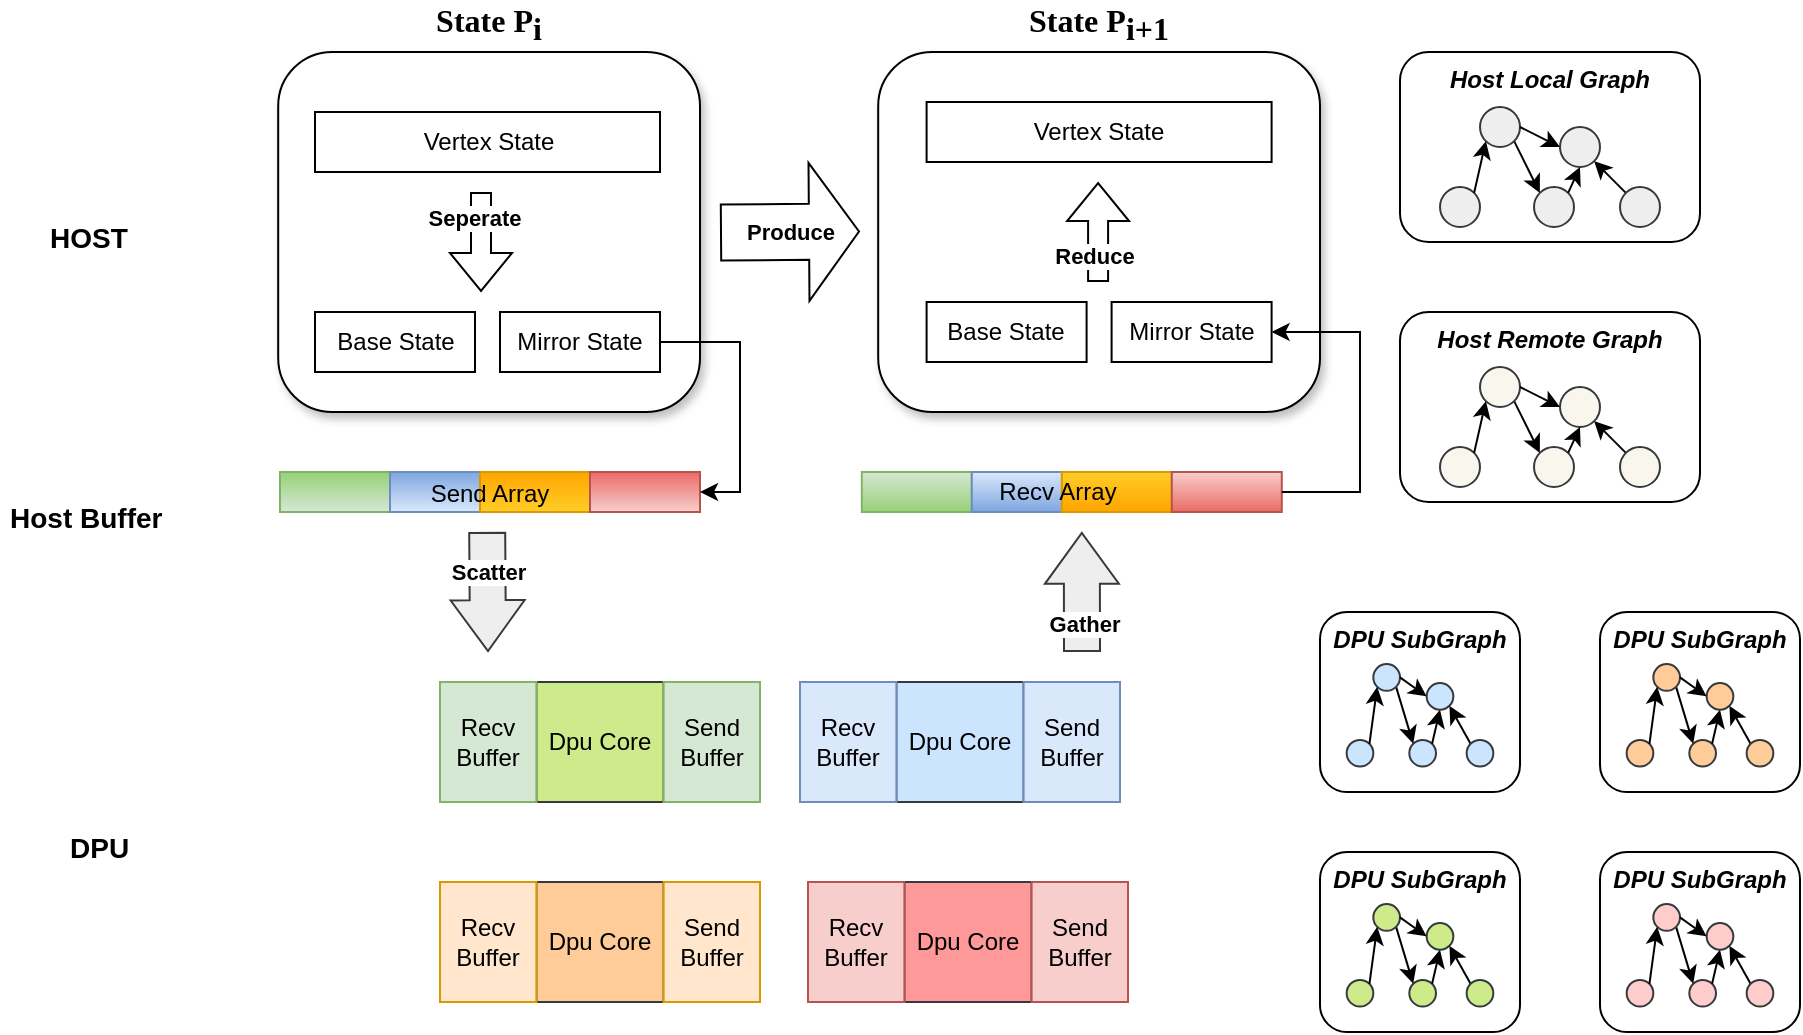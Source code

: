 <mxfile version="21.4.0" type="github">
  <diagram name="第 1 页" id="WnKNG6_DYxE4EP30FGyO">
    <mxGraphModel dx="1207" dy="609" grid="1" gridSize="10" guides="1" tooltips="1" connect="1" arrows="1" fold="1" page="1" pageScale="1" pageWidth="827" pageHeight="1169" math="0" shadow="0">
      <root>
        <mxCell id="0" />
        <mxCell id="1" parent="0" />
        <mxCell id="tbXObs1JxIp5LCsgutEW-89" value="" style="rounded=0;whiteSpace=wrap;html=1;fillColor=#d5e8d4;strokeColor=#82b366;fillStyle=auto;gradientColor=#97d077;gradientDirection=north;movable=1;resizable=1;rotatable=1;deletable=1;editable=1;locked=0;connectable=1;container=0;direction=east;" parent="1" vertex="1">
          <mxGeometry x="180" y="320" width="55" height="20" as="geometry" />
        </mxCell>
        <mxCell id="tbXObs1JxIp5LCsgutEW-122" value="" style="rounded=0;whiteSpace=wrap;html=1;fillColor=#dae8fc;strokeColor=#6c8ebf;fillStyle=auto;gradientColor=#7ea6e0;gradientDirection=north;movable=1;resizable=1;rotatable=1;deletable=1;editable=1;locked=0;connectable=1;container=0;direction=east;" parent="1" vertex="1">
          <mxGeometry x="235" y="320" width="55" height="20" as="geometry" />
        </mxCell>
        <mxCell id="tbXObs1JxIp5LCsgutEW-124" value="" style="rounded=0;whiteSpace=wrap;html=1;fillColor=#ffcd28;strokeColor=#d79b00;fillStyle=auto;gradientColor=#ffa500;gradientDirection=north;movable=1;resizable=1;rotatable=1;deletable=1;editable=1;locked=0;connectable=1;container=0;direction=east;" parent="1" vertex="1">
          <mxGeometry x="280" y="320" width="55" height="20" as="geometry" />
        </mxCell>
        <mxCell id="tbXObs1JxIp5LCsgutEW-125" value="" style="rounded=0;whiteSpace=wrap;html=1;fillColor=#f8cecc;strokeColor=#b85450;fillStyle=auto;gradientColor=#ea6b66;gradientDirection=north;movable=1;resizable=1;rotatable=1;deletable=1;editable=1;locked=0;connectable=1;container=0;direction=east;" parent="1" vertex="1">
          <mxGeometry x="335" y="320" width="55" height="20" as="geometry" />
        </mxCell>
        <mxCell id="tbXObs1JxIp5LCsgutEW-105" value="Dpu Core" style="rounded=0;whiteSpace=wrap;html=1;fillColor=#cce5ff;strokeColor=#36393d;" parent="1" vertex="1">
          <mxGeometry x="488.193" y="425" width="63.614" height="60" as="geometry" />
        </mxCell>
        <mxCell id="tbXObs1JxIp5LCsgutEW-106" value="Send&lt;br&gt;Buffer" style="rounded=0;whiteSpace=wrap;html=1;fillColor=#dae8fc;strokeColor=#6c8ebf;" parent="1" vertex="1">
          <mxGeometry x="551.807" y="425" width="48.193" height="60" as="geometry" />
        </mxCell>
        <mxCell id="tbXObs1JxIp5LCsgutEW-107" value="Recv&lt;br&gt;Buffer" style="rounded=0;whiteSpace=wrap;html=1;fillColor=#dae8fc;strokeColor=#6c8ebf;" parent="1" vertex="1">
          <mxGeometry x="440" y="425" width="48.193" height="60" as="geometry" />
        </mxCell>
        <mxCell id="tbXObs1JxIp5LCsgutEW-116" value="Dpu Core" style="rounded=0;whiteSpace=wrap;html=1;fillColor=#FF9999;strokeColor=#36393d;" parent="1" vertex="1">
          <mxGeometry x="492.193" y="525" width="63.614" height="60" as="geometry" />
        </mxCell>
        <mxCell id="tbXObs1JxIp5LCsgutEW-117" value="Send&lt;br&gt;Buffer" style="rounded=0;whiteSpace=wrap;html=1;fillColor=#f8cecc;strokeColor=#b85450;" parent="1" vertex="1">
          <mxGeometry x="555.807" y="525" width="48.193" height="60" as="geometry" />
        </mxCell>
        <mxCell id="tbXObs1JxIp5LCsgutEW-118" value="Recv&lt;br&gt;Buffer" style="rounded=0;whiteSpace=wrap;html=1;fillColor=#f8cecc;strokeColor=#b85450;" parent="1" vertex="1">
          <mxGeometry x="444" y="525" width="48.193" height="60" as="geometry" />
        </mxCell>
        <mxCell id="tbXObs1JxIp5LCsgutEW-100" value="Dpu Core" style="rounded=0;whiteSpace=wrap;html=1;fillColor=#cdeb8b;strokeColor=#36393d;" parent="1" vertex="1">
          <mxGeometry x="308.193" y="425" width="63.614" height="60" as="geometry" />
        </mxCell>
        <mxCell id="tbXObs1JxIp5LCsgutEW-101" value="Send&lt;br&gt;Buffer" style="rounded=0;whiteSpace=wrap;html=1;fillColor=#d5e8d4;strokeColor=#82b366;" parent="1" vertex="1">
          <mxGeometry x="371.807" y="425" width="48.193" height="60" as="geometry" />
        </mxCell>
        <mxCell id="tbXObs1JxIp5LCsgutEW-102" value="Recv&lt;br&gt;Buffer" style="rounded=0;whiteSpace=wrap;html=1;fillColor=#d5e8d4;strokeColor=#82b366;" parent="1" vertex="1">
          <mxGeometry x="260" y="425" width="48.193" height="60" as="geometry" />
        </mxCell>
        <mxCell id="tbXObs1JxIp5LCsgutEW-111" value="Dpu Core" style="rounded=0;whiteSpace=wrap;html=1;fillColor=#ffcc99;strokeColor=#36393d;" parent="1" vertex="1">
          <mxGeometry x="308.193" y="525" width="63.614" height="60" as="geometry" />
        </mxCell>
        <mxCell id="tbXObs1JxIp5LCsgutEW-112" value="Send&lt;br&gt;Buffer" style="rounded=0;whiteSpace=wrap;html=1;fillColor=#ffe6cc;strokeColor=#d79b00;" parent="1" vertex="1">
          <mxGeometry x="371.807" y="525" width="48.193" height="60" as="geometry" />
        </mxCell>
        <mxCell id="tbXObs1JxIp5LCsgutEW-113" value="Recv&lt;br&gt;Buffer" style="rounded=0;whiteSpace=wrap;html=1;fillColor=#ffe6cc;strokeColor=#d79b00;" parent="1" vertex="1">
          <mxGeometry x="260" y="525" width="48.193" height="60" as="geometry" />
        </mxCell>
        <mxCell id="tbXObs1JxIp5LCsgutEW-138" value="" style="shape=flexArrow;endArrow=classic;html=1;rounded=0;endWidth=18;endSize=8.13;width=18;fillColor=#eeeeee;strokeColor=#36393d;" parent="1" edge="1">
          <mxGeometry width="50" height="50" relative="1" as="geometry">
            <mxPoint x="283.6" y="350" as="sourcePoint" />
            <mxPoint x="284" y="410" as="targetPoint" />
          </mxGeometry>
        </mxCell>
        <mxCell id="tbXObs1JxIp5LCsgutEW-139" value="&lt;b&gt;Scatter&lt;/b&gt;" style="edgeLabel;html=1;align=center;verticalAlign=middle;resizable=0;points=[];" parent="tbXObs1JxIp5LCsgutEW-138" vertex="1" connectable="0">
          <mxGeometry x="-0.049" y="3" relative="1" as="geometry">
            <mxPoint x="-3" y="-9" as="offset" />
          </mxGeometry>
        </mxCell>
        <mxCell id="tbXObs1JxIp5LCsgutEW-140" value="" style="shape=flexArrow;endArrow=classic;html=1;rounded=0;endWidth=18;endSize=8.13;width=18;fillColor=#eeeeee;strokeColor=#36393d;" parent="1" edge="1">
          <mxGeometry width="50" height="50" relative="1" as="geometry">
            <mxPoint x="581" y="410" as="sourcePoint" />
            <mxPoint x="580.9" y="350" as="targetPoint" />
          </mxGeometry>
        </mxCell>
        <mxCell id="tbXObs1JxIp5LCsgutEW-141" value="&lt;b&gt;Gather&lt;/b&gt;" style="edgeLabel;html=1;align=center;verticalAlign=middle;resizable=0;points=[];" parent="tbXObs1JxIp5LCsgutEW-140" vertex="1" connectable="0">
          <mxGeometry x="-0.049" y="3" relative="1" as="geometry">
            <mxPoint x="4" y="14" as="offset" />
          </mxGeometry>
        </mxCell>
        <mxCell id="tbXObs1JxIp5LCsgutEW-142" value="State P&lt;sub style=&quot;font-size: 16px;&quot;&gt;i&lt;/sub&gt;" style="rounded=1;whiteSpace=wrap;html=1;labelPosition=center;verticalLabelPosition=top;align=center;verticalAlign=bottom;fontFamily=Comic Sans MS;fontStyle=1;fontSize=16;glass=0;shadow=1;" parent="1" vertex="1">
          <mxGeometry x="179.1" y="110" width="210.9" height="180" as="geometry" />
        </mxCell>
        <mxCell id="tbXObs1JxIp5LCsgutEW-143" value="&lt;div style=&quot;text-align: left; font-size: 16px;&quot;&gt;&lt;span style=&quot;background-color: initial; font-size: 16px;&quot;&gt;State P&lt;/span&gt;&lt;sub style=&quot;background-color: initial; font-size: 16px;&quot;&gt;i+1&lt;/sub&gt;&lt;/div&gt;" style="rounded=1;whiteSpace=wrap;html=1;labelPosition=center;verticalLabelPosition=top;align=center;verticalAlign=bottom;fontFamily=Comic Sans MS;fontSize=16;fontStyle=1;shadow=1;" parent="1" vertex="1">
          <mxGeometry x="479.1" y="110" width="220.9" height="180" as="geometry" />
        </mxCell>
        <mxCell id="tbXObs1JxIp5LCsgutEW-145" value="Vertex State" style="rounded=0;whiteSpace=wrap;html=1;" parent="1" vertex="1">
          <mxGeometry x="197.5" y="140" width="172.5" height="30" as="geometry" />
        </mxCell>
        <mxCell id="tbXObs1JxIp5LCsgutEW-146" value="Base State" style="rounded=0;whiteSpace=wrap;html=1;" parent="1" vertex="1">
          <mxGeometry x="197.5" y="240" width="80" height="30" as="geometry" />
        </mxCell>
        <mxCell id="tbXObs1JxIp5LCsgutEW-164" style="edgeStyle=orthogonalEdgeStyle;rounded=0;orthogonalLoop=1;jettySize=auto;html=1;exitX=1;exitY=0.5;exitDx=0;exitDy=0;entryX=1;entryY=0.5;entryDx=0;entryDy=0;" parent="1" source="tbXObs1JxIp5LCsgutEW-147" target="tbXObs1JxIp5LCsgutEW-125" edge="1">
          <mxGeometry relative="1" as="geometry" />
        </mxCell>
        <mxCell id="tbXObs1JxIp5LCsgutEW-147" value="Mirror State" style="rounded=0;whiteSpace=wrap;html=1;" parent="1" vertex="1">
          <mxGeometry x="290" y="240" width="80" height="30" as="geometry" />
        </mxCell>
        <mxCell id="tbXObs1JxIp5LCsgutEW-148" value="&lt;h1&gt;&lt;font style=&quot;font-size: 14px;&quot;&gt;Host Buffer&lt;/font&gt;&lt;/h1&gt;" style="text;html=1;strokeColor=none;fillColor=none;spacing=5;spacingTop=-20;whiteSpace=wrap;overflow=hidden;rounded=0;" parent="1" vertex="1">
          <mxGeometry x="40" y="320" width="110" height="40" as="geometry" />
        </mxCell>
        <mxCell id="tbXObs1JxIp5LCsgutEW-149" value="Send Array" style="text;html=1;strokeColor=none;fillColor=none;align=center;verticalAlign=middle;whiteSpace=wrap;rounded=0;" parent="1" vertex="1">
          <mxGeometry x="250" y="312.5" width="70" height="37.5" as="geometry" />
        </mxCell>
        <mxCell id="tbXObs1JxIp5LCsgutEW-151" value="&lt;h1&gt;&lt;font style=&quot;font-size: 14px;&quot;&gt;DPU&lt;/font&gt;&lt;/h1&gt;" style="text;html=1;strokeColor=none;fillColor=none;spacing=5;spacingTop=-20;whiteSpace=wrap;overflow=hidden;rounded=0;" parent="1" vertex="1">
          <mxGeometry x="70" y="485" width="40" height="45" as="geometry" />
        </mxCell>
        <mxCell id="tbXObs1JxIp5LCsgutEW-152" value="&lt;h1&gt;&lt;font style=&quot;font-size: 14px;&quot;&gt;HOST&lt;/font&gt;&lt;/h1&gt;" style="text;html=1;strokeColor=none;fillColor=none;spacing=5;spacingTop=-20;whiteSpace=wrap;overflow=hidden;rounded=0;" parent="1" vertex="1">
          <mxGeometry x="60" y="180" width="50" height="50" as="geometry" />
        </mxCell>
        <mxCell id="tbXObs1JxIp5LCsgutEW-154" value="" style="shape=flexArrow;endArrow=classic;html=1;rounded=0;" parent="1" edge="1">
          <mxGeometry width="50" height="50" relative="1" as="geometry">
            <mxPoint x="280.5" y="180" as="sourcePoint" />
            <mxPoint x="280.5" y="230" as="targetPoint" />
          </mxGeometry>
        </mxCell>
        <mxCell id="tbXObs1JxIp5LCsgutEW-155" value="&lt;b&gt;Seperate&lt;/b&gt;" style="edgeLabel;html=1;align=center;verticalAlign=middle;resizable=0;points=[];" parent="tbXObs1JxIp5LCsgutEW-154" vertex="1" connectable="0">
          <mxGeometry x="-0.48" y="-4" relative="1" as="geometry">
            <mxPoint as="offset" />
          </mxGeometry>
        </mxCell>
        <mxCell id="tbXObs1JxIp5LCsgutEW-158" value="Vertex State" style="rounded=0;whiteSpace=wrap;html=1;" parent="1" vertex="1">
          <mxGeometry x="503.3" y="135" width="172.5" height="30" as="geometry" />
        </mxCell>
        <mxCell id="tbXObs1JxIp5LCsgutEW-161" value="Base&amp;nbsp;State" style="rounded=0;whiteSpace=wrap;html=1;" parent="1" vertex="1">
          <mxGeometry x="503.3" y="235" width="80" height="30" as="geometry" />
        </mxCell>
        <mxCell id="tbXObs1JxIp5LCsgutEW-162" value="Mirror State" style="rounded=0;whiteSpace=wrap;html=1;" parent="1" vertex="1">
          <mxGeometry x="595.8" y="235" width="80" height="30" as="geometry" />
        </mxCell>
        <mxCell id="tbXObs1JxIp5LCsgutEW-165" value="" style="group" parent="1" vertex="1" connectable="0">
          <mxGeometry x="470.9" y="312.5" width="210" height="35" as="geometry" />
        </mxCell>
        <mxCell id="tbXObs1JxIp5LCsgutEW-134" value="" style="rounded=0;whiteSpace=wrap;html=1;fillColor=#d5e8d4;strokeColor=#82b366;fillStyle=auto;gradientColor=#97d077;gradientDirection=south;movable=1;resizable=1;rotatable=1;deletable=1;editable=1;locked=0;connectable=1;container=0;direction=east;" parent="tbXObs1JxIp5LCsgutEW-165" vertex="1">
          <mxGeometry y="7.5" width="55" height="20" as="geometry" />
        </mxCell>
        <mxCell id="tbXObs1JxIp5LCsgutEW-135" value="" style="rounded=0;whiteSpace=wrap;html=1;fillColor=#dae8fc;strokeColor=#6c8ebf;fillStyle=auto;gradientColor=#7ea6e0;gradientDirection=south;movable=1;resizable=1;rotatable=1;deletable=1;editable=1;locked=0;connectable=1;container=0;direction=east;" parent="tbXObs1JxIp5LCsgutEW-165" vertex="1">
          <mxGeometry x="55" y="7.5" width="55" height="20" as="geometry" />
        </mxCell>
        <mxCell id="tbXObs1JxIp5LCsgutEW-136" value="" style="rounded=0;whiteSpace=wrap;html=1;fillColor=#ffcd28;strokeColor=#d79b00;fillStyle=auto;gradientColor=#ffa500;gradientDirection=south;movable=1;resizable=1;rotatable=1;deletable=1;editable=1;locked=0;connectable=1;container=0;direction=east;" parent="tbXObs1JxIp5LCsgutEW-165" vertex="1">
          <mxGeometry x="100" y="7.5" width="55" height="20" as="geometry" />
        </mxCell>
        <mxCell id="tbXObs1JxIp5LCsgutEW-137" value="" style="rounded=0;whiteSpace=wrap;html=1;fillColor=#f8cecc;strokeColor=#b85450;fillStyle=auto;gradientColor=#ea6b66;gradientDirection=south;movable=1;resizable=1;rotatable=1;deletable=1;editable=1;locked=0;connectable=1;container=0;direction=east;" parent="tbXObs1JxIp5LCsgutEW-165" vertex="1">
          <mxGeometry x="155" y="7.5" width="55" height="20" as="geometry" />
        </mxCell>
        <mxCell id="tbXObs1JxIp5LCsgutEW-150" value="Recv Array" style="text;html=1;strokeColor=none;fillColor=none;align=center;verticalAlign=middle;whiteSpace=wrap;rounded=0;" parent="tbXObs1JxIp5LCsgutEW-165" vertex="1">
          <mxGeometry x="63.1" width="70" height="35" as="geometry" />
        </mxCell>
        <mxCell id="tbXObs1JxIp5LCsgutEW-166" style="edgeStyle=orthogonalEdgeStyle;rounded=0;orthogonalLoop=1;jettySize=auto;html=1;exitX=1;exitY=0.5;exitDx=0;exitDy=0;entryX=1;entryY=0.5;entryDx=0;entryDy=0;" parent="1" source="tbXObs1JxIp5LCsgutEW-137" target="tbXObs1JxIp5LCsgutEW-162" edge="1">
          <mxGeometry relative="1" as="geometry">
            <Array as="points">
              <mxPoint x="720" y="330" />
              <mxPoint x="720" y="250" />
            </Array>
          </mxGeometry>
        </mxCell>
        <mxCell id="tbXObs1JxIp5LCsgutEW-167" value="" style="shape=flexArrow;endArrow=classic;html=1;rounded=0;" parent="1" edge="1">
          <mxGeometry width="50" height="50" relative="1" as="geometry">
            <mxPoint x="589.05" y="225" as="sourcePoint" />
            <mxPoint x="589.05" y="175" as="targetPoint" />
          </mxGeometry>
        </mxCell>
        <mxCell id="tbXObs1JxIp5LCsgutEW-168" value="Reduce" style="edgeLabel;html=1;align=center;verticalAlign=middle;resizable=0;points=[];fontStyle=1" parent="tbXObs1JxIp5LCsgutEW-167" vertex="1" connectable="0">
          <mxGeometry x="-0.48" y="2" relative="1" as="geometry">
            <mxPoint as="offset" />
          </mxGeometry>
        </mxCell>
        <mxCell id="tbXObs1JxIp5LCsgutEW-216" value="" style="group" parent="1" vertex="1" connectable="0">
          <mxGeometry x="700" y="390" width="100" height="90" as="geometry" />
        </mxCell>
        <mxCell id="tbXObs1JxIp5LCsgutEW-217" value="&lt;b&gt;&lt;i&gt;DPU SubGraph&lt;/i&gt;&lt;/b&gt;" style="rounded=1;whiteSpace=wrap;html=1;labelPosition=center;verticalLabelPosition=middle;align=center;verticalAlign=top;" parent="tbXObs1JxIp5LCsgutEW-216" vertex="1">
          <mxGeometry width="100" height="90" as="geometry" />
        </mxCell>
        <mxCell id="tbXObs1JxIp5LCsgutEW-218" value="" style="group;movable=1;resizable=1;rotatable=1;deletable=1;editable=1;locked=0;connectable=1;shadow=0;" parent="tbXObs1JxIp5LCsgutEW-216" vertex="1" connectable="0">
          <mxGeometry x="13.333" y="26.053" width="73.333" height="56.842" as="geometry" />
        </mxCell>
        <mxCell id="tbXObs1JxIp5LCsgutEW-219" value="" style="ellipse;whiteSpace=wrap;html=1;aspect=fixed;fillColor=#cce5ff;strokeColor=#36393d;shadow=0;" parent="tbXObs1JxIp5LCsgutEW-218" vertex="1">
          <mxGeometry y="37.895" width="13.333" height="13.333" as="geometry" />
        </mxCell>
        <mxCell id="tbXObs1JxIp5LCsgutEW-220" value="" style="ellipse;whiteSpace=wrap;html=1;aspect=fixed;fillColor=#cce5ff;strokeColor=#36393d;shadow=0;" parent="tbXObs1JxIp5LCsgutEW-218" vertex="1">
          <mxGeometry x="31.333" y="37.895" width="13.333" height="13.333" as="geometry" />
        </mxCell>
        <mxCell id="tbXObs1JxIp5LCsgutEW-221" style="rounded=0;orthogonalLoop=1;jettySize=auto;html=1;exitX=1;exitY=1;exitDx=0;exitDy=0;entryX=0;entryY=0;entryDx=0;entryDy=0;shadow=0;" parent="tbXObs1JxIp5LCsgutEW-218" source="tbXObs1JxIp5LCsgutEW-222" target="tbXObs1JxIp5LCsgutEW-220" edge="1">
          <mxGeometry relative="1" as="geometry" />
        </mxCell>
        <mxCell id="tbXObs1JxIp5LCsgutEW-222" value="" style="ellipse;whiteSpace=wrap;html=1;aspect=fixed;fillColor=#cce5ff;strokeColor=#36393d;shadow=0;" parent="tbXObs1JxIp5LCsgutEW-218" vertex="1">
          <mxGeometry x="13.333" width="13.333" height="13.333" as="geometry" />
        </mxCell>
        <mxCell id="tbXObs1JxIp5LCsgutEW-223" style="rounded=0;orthogonalLoop=1;jettySize=auto;html=1;exitX=1;exitY=0;exitDx=0;exitDy=0;entryX=0;entryY=1;entryDx=0;entryDy=0;shadow=0;" parent="tbXObs1JxIp5LCsgutEW-218" source="tbXObs1JxIp5LCsgutEW-219" target="tbXObs1JxIp5LCsgutEW-222" edge="1">
          <mxGeometry relative="1" as="geometry" />
        </mxCell>
        <mxCell id="tbXObs1JxIp5LCsgutEW-224" value="" style="ellipse;whiteSpace=wrap;html=1;aspect=fixed;fillColor=#cce5ff;strokeColor=#36393d;shadow=0;" parent="tbXObs1JxIp5LCsgutEW-218" vertex="1">
          <mxGeometry x="40.0" y="9.474" width="13.333" height="13.333" as="geometry" />
        </mxCell>
        <mxCell id="tbXObs1JxIp5LCsgutEW-225" style="rounded=0;orthogonalLoop=1;jettySize=auto;html=1;exitX=1;exitY=0;exitDx=0;exitDy=0;entryX=0.5;entryY=1;entryDx=0;entryDy=0;shadow=0;" parent="tbXObs1JxIp5LCsgutEW-218" source="tbXObs1JxIp5LCsgutEW-220" target="tbXObs1JxIp5LCsgutEW-224" edge="1">
          <mxGeometry relative="1" as="geometry" />
        </mxCell>
        <mxCell id="tbXObs1JxIp5LCsgutEW-226" style="rounded=0;orthogonalLoop=1;jettySize=auto;html=1;exitX=1;exitY=0.5;exitDx=0;exitDy=0;entryX=0;entryY=0.5;entryDx=0;entryDy=0;shadow=0;" parent="tbXObs1JxIp5LCsgutEW-218" source="tbXObs1JxIp5LCsgutEW-222" target="tbXObs1JxIp5LCsgutEW-224" edge="1">
          <mxGeometry relative="1" as="geometry" />
        </mxCell>
        <mxCell id="tbXObs1JxIp5LCsgutEW-227" style="rounded=0;orthogonalLoop=1;jettySize=auto;html=1;exitX=0;exitY=0;exitDx=0;exitDy=0;entryX=1;entryY=1;entryDx=0;entryDy=0;shadow=0;" parent="tbXObs1JxIp5LCsgutEW-218" source="tbXObs1JxIp5LCsgutEW-228" target="tbXObs1JxIp5LCsgutEW-224" edge="1">
          <mxGeometry relative="1" as="geometry" />
        </mxCell>
        <mxCell id="tbXObs1JxIp5LCsgutEW-228" value="" style="ellipse;whiteSpace=wrap;html=1;aspect=fixed;fillColor=#cce5ff;strokeColor=#36393d;shadow=0;" parent="tbXObs1JxIp5LCsgutEW-218" vertex="1">
          <mxGeometry x="60.0" y="37.895" width="13.333" height="13.333" as="geometry" />
        </mxCell>
        <mxCell id="tbXObs1JxIp5LCsgutEW-200" value="&lt;b&gt;&lt;i&gt;Host Local Graph&lt;/i&gt;&lt;/b&gt;" style="rounded=1;whiteSpace=wrap;html=1;labelPosition=center;verticalLabelPosition=middle;align=center;verticalAlign=top;" parent="1" vertex="1">
          <mxGeometry x="740" y="110" width="150" height="95" as="geometry" />
        </mxCell>
        <mxCell id="tbXObs1JxIp5LCsgutEW-177" value="" style="ellipse;whiteSpace=wrap;html=1;aspect=fixed;fillColor=#eeeeee;strokeColor=#36393d;shadow=0;" parent="1" vertex="1">
          <mxGeometry x="760" y="177.5" width="20" height="20" as="geometry" />
        </mxCell>
        <mxCell id="tbXObs1JxIp5LCsgutEW-178" value="" style="ellipse;whiteSpace=wrap;html=1;aspect=fixed;fillColor=#eeeeee;strokeColor=#36393d;shadow=0;" parent="1" vertex="1">
          <mxGeometry x="807" y="177.5" width="20" height="20" as="geometry" />
        </mxCell>
        <mxCell id="tbXObs1JxIp5LCsgutEW-182" style="rounded=0;orthogonalLoop=1;jettySize=auto;html=1;exitX=1;exitY=1;exitDx=0;exitDy=0;entryX=0;entryY=0;entryDx=0;entryDy=0;shadow=0;" parent="1" source="tbXObs1JxIp5LCsgutEW-179" target="tbXObs1JxIp5LCsgutEW-178" edge="1">
          <mxGeometry relative="1" as="geometry" />
        </mxCell>
        <mxCell id="tbXObs1JxIp5LCsgutEW-179" value="" style="ellipse;whiteSpace=wrap;html=1;aspect=fixed;fillColor=#eeeeee;strokeColor=#36393d;shadow=0;" parent="1" vertex="1">
          <mxGeometry x="780" y="137.5" width="20" height="20" as="geometry" />
        </mxCell>
        <mxCell id="tbXObs1JxIp5LCsgutEW-181" style="rounded=0;orthogonalLoop=1;jettySize=auto;html=1;exitX=1;exitY=0;exitDx=0;exitDy=0;entryX=0;entryY=1;entryDx=0;entryDy=0;shadow=0;" parent="1" source="tbXObs1JxIp5LCsgutEW-177" target="tbXObs1JxIp5LCsgutEW-179" edge="1">
          <mxGeometry relative="1" as="geometry" />
        </mxCell>
        <mxCell id="tbXObs1JxIp5LCsgutEW-180" value="" style="ellipse;whiteSpace=wrap;html=1;aspect=fixed;fillColor=#eeeeee;strokeColor=#36393d;shadow=0;" parent="1" vertex="1">
          <mxGeometry x="820" y="147.5" width="20" height="20" as="geometry" />
        </mxCell>
        <mxCell id="tbXObs1JxIp5LCsgutEW-183" style="rounded=0;orthogonalLoop=1;jettySize=auto;html=1;exitX=1;exitY=0;exitDx=0;exitDy=0;entryX=0.5;entryY=1;entryDx=0;entryDy=0;shadow=0;" parent="1" source="tbXObs1JxIp5LCsgutEW-178" target="tbXObs1JxIp5LCsgutEW-180" edge="1">
          <mxGeometry relative="1" as="geometry" />
        </mxCell>
        <mxCell id="tbXObs1JxIp5LCsgutEW-184" style="rounded=0;orthogonalLoop=1;jettySize=auto;html=1;exitX=1;exitY=0.5;exitDx=0;exitDy=0;entryX=0;entryY=0.5;entryDx=0;entryDy=0;shadow=0;" parent="1" source="tbXObs1JxIp5LCsgutEW-179" target="tbXObs1JxIp5LCsgutEW-180" edge="1">
          <mxGeometry relative="1" as="geometry" />
        </mxCell>
        <mxCell id="tbXObs1JxIp5LCsgutEW-186" style="rounded=0;orthogonalLoop=1;jettySize=auto;html=1;exitX=0;exitY=0;exitDx=0;exitDy=0;entryX=1;entryY=1;entryDx=0;entryDy=0;shadow=0;" parent="1" source="tbXObs1JxIp5LCsgutEW-185" target="tbXObs1JxIp5LCsgutEW-180" edge="1">
          <mxGeometry relative="1" as="geometry" />
        </mxCell>
        <mxCell id="tbXObs1JxIp5LCsgutEW-185" value="" style="ellipse;whiteSpace=wrap;html=1;aspect=fixed;fillColor=#eeeeee;strokeColor=#36393d;shadow=0;" parent="1" vertex="1">
          <mxGeometry x="850" y="177.5" width="20" height="20" as="geometry" />
        </mxCell>
        <mxCell id="tbXObs1JxIp5LCsgutEW-204" value="&lt;b&gt;&lt;i&gt;Host Remote Graph&lt;/i&gt;&lt;/b&gt;" style="rounded=1;whiteSpace=wrap;html=1;labelPosition=center;verticalLabelPosition=middle;align=center;verticalAlign=top;" parent="1" vertex="1">
          <mxGeometry x="740" y="240" width="150" height="95" as="geometry" />
        </mxCell>
        <mxCell id="tbXObs1JxIp5LCsgutEW-206" value="" style="ellipse;whiteSpace=wrap;html=1;aspect=fixed;fillColor=#f9f7ed;strokeColor=#36393d;shadow=0;" parent="1" vertex="1">
          <mxGeometry x="760" y="307.5" width="20" height="20" as="geometry" />
        </mxCell>
        <mxCell id="tbXObs1JxIp5LCsgutEW-207" value="" style="ellipse;whiteSpace=wrap;html=1;aspect=fixed;fillColor=#f9f7ed;strokeColor=#36393d;shadow=0;" parent="1" vertex="1">
          <mxGeometry x="807" y="307.5" width="20" height="20" as="geometry" />
        </mxCell>
        <mxCell id="tbXObs1JxIp5LCsgutEW-208" style="rounded=0;orthogonalLoop=1;jettySize=auto;html=1;exitX=1;exitY=1;exitDx=0;exitDy=0;entryX=0;entryY=0;entryDx=0;entryDy=0;shadow=0;" parent="1" source="tbXObs1JxIp5LCsgutEW-209" target="tbXObs1JxIp5LCsgutEW-207" edge="1">
          <mxGeometry relative="1" as="geometry" />
        </mxCell>
        <mxCell id="tbXObs1JxIp5LCsgutEW-209" value="" style="ellipse;whiteSpace=wrap;html=1;aspect=fixed;fillColor=#f9f7ed;strokeColor=#36393d;shadow=0;" parent="1" vertex="1">
          <mxGeometry x="780" y="267.5" width="20" height="20" as="geometry" />
        </mxCell>
        <mxCell id="tbXObs1JxIp5LCsgutEW-210" style="rounded=0;orthogonalLoop=1;jettySize=auto;html=1;exitX=1;exitY=0;exitDx=0;exitDy=0;entryX=0;entryY=1;entryDx=0;entryDy=0;shadow=0;" parent="1" source="tbXObs1JxIp5LCsgutEW-206" target="tbXObs1JxIp5LCsgutEW-209" edge="1">
          <mxGeometry relative="1" as="geometry" />
        </mxCell>
        <mxCell id="tbXObs1JxIp5LCsgutEW-211" value="" style="ellipse;whiteSpace=wrap;html=1;aspect=fixed;fillColor=#f9f7ed;strokeColor=#36393d;shadow=0;" parent="1" vertex="1">
          <mxGeometry x="820" y="277.5" width="20" height="20" as="geometry" />
        </mxCell>
        <mxCell id="tbXObs1JxIp5LCsgutEW-212" style="rounded=0;orthogonalLoop=1;jettySize=auto;html=1;exitX=1;exitY=0;exitDx=0;exitDy=0;entryX=0.5;entryY=1;entryDx=0;entryDy=0;shadow=0;" parent="1" source="tbXObs1JxIp5LCsgutEW-207" target="tbXObs1JxIp5LCsgutEW-211" edge="1">
          <mxGeometry relative="1" as="geometry" />
        </mxCell>
        <mxCell id="tbXObs1JxIp5LCsgutEW-213" style="rounded=0;orthogonalLoop=1;jettySize=auto;html=1;exitX=1;exitY=0.5;exitDx=0;exitDy=0;entryX=0;entryY=0.5;entryDx=0;entryDy=0;shadow=0;" parent="1" source="tbXObs1JxIp5LCsgutEW-209" target="tbXObs1JxIp5LCsgutEW-211" edge="1">
          <mxGeometry relative="1" as="geometry" />
        </mxCell>
        <mxCell id="tbXObs1JxIp5LCsgutEW-214" style="rounded=0;orthogonalLoop=1;jettySize=auto;html=1;exitX=0;exitY=0;exitDx=0;exitDy=0;entryX=1;entryY=1;entryDx=0;entryDy=0;shadow=0;" parent="1" source="tbXObs1JxIp5LCsgutEW-215" target="tbXObs1JxIp5LCsgutEW-211" edge="1">
          <mxGeometry relative="1" as="geometry" />
        </mxCell>
        <mxCell id="tbXObs1JxIp5LCsgutEW-215" value="" style="ellipse;whiteSpace=wrap;html=1;aspect=fixed;fillColor=#f9f7ed;strokeColor=#36393d;shadow=0;" parent="1" vertex="1">
          <mxGeometry x="850" y="307.5" width="20" height="20" as="geometry" />
        </mxCell>
        <mxCell id="tbXObs1JxIp5LCsgutEW-242" value="" style="group" parent="1" vertex="1" connectable="0">
          <mxGeometry x="840" y="390" width="100" height="90" as="geometry" />
        </mxCell>
        <mxCell id="tbXObs1JxIp5LCsgutEW-243" value="&lt;b&gt;&lt;i&gt;DPU SubGraph&lt;/i&gt;&lt;/b&gt;" style="rounded=1;whiteSpace=wrap;html=1;labelPosition=center;verticalLabelPosition=middle;align=center;verticalAlign=top;" parent="tbXObs1JxIp5LCsgutEW-242" vertex="1">
          <mxGeometry width="100" height="90" as="geometry" />
        </mxCell>
        <mxCell id="tbXObs1JxIp5LCsgutEW-244" value="" style="group;movable=1;resizable=1;rotatable=1;deletable=1;editable=1;locked=0;connectable=1;shadow=0;" parent="tbXObs1JxIp5LCsgutEW-242" vertex="1" connectable="0">
          <mxGeometry x="13.333" y="26.053" width="73.333" height="56.842" as="geometry" />
        </mxCell>
        <mxCell id="tbXObs1JxIp5LCsgutEW-245" value="" style="ellipse;whiteSpace=wrap;html=1;aspect=fixed;fillColor=#ffcc99;strokeColor=#36393d;shadow=0;" parent="tbXObs1JxIp5LCsgutEW-244" vertex="1">
          <mxGeometry y="37.895" width="13.333" height="13.333" as="geometry" />
        </mxCell>
        <mxCell id="tbXObs1JxIp5LCsgutEW-246" value="" style="ellipse;whiteSpace=wrap;html=1;aspect=fixed;fillColor=#ffcc99;strokeColor=#36393d;shadow=0;" parent="tbXObs1JxIp5LCsgutEW-244" vertex="1">
          <mxGeometry x="31.333" y="37.895" width="13.333" height="13.333" as="geometry" />
        </mxCell>
        <mxCell id="tbXObs1JxIp5LCsgutEW-247" style="rounded=0;orthogonalLoop=1;jettySize=auto;html=1;exitX=1;exitY=1;exitDx=0;exitDy=0;entryX=0;entryY=0;entryDx=0;entryDy=0;shadow=0;" parent="tbXObs1JxIp5LCsgutEW-244" source="tbXObs1JxIp5LCsgutEW-248" target="tbXObs1JxIp5LCsgutEW-246" edge="1">
          <mxGeometry relative="1" as="geometry" />
        </mxCell>
        <mxCell id="tbXObs1JxIp5LCsgutEW-248" value="" style="ellipse;whiteSpace=wrap;html=1;aspect=fixed;fillColor=#ffcc99;strokeColor=#36393d;shadow=0;" parent="tbXObs1JxIp5LCsgutEW-244" vertex="1">
          <mxGeometry x="13.333" width="13.333" height="13.333" as="geometry" />
        </mxCell>
        <mxCell id="tbXObs1JxIp5LCsgutEW-249" style="rounded=0;orthogonalLoop=1;jettySize=auto;html=1;exitX=1;exitY=0;exitDx=0;exitDy=0;entryX=0;entryY=1;entryDx=0;entryDy=0;shadow=0;" parent="tbXObs1JxIp5LCsgutEW-244" source="tbXObs1JxIp5LCsgutEW-245" target="tbXObs1JxIp5LCsgutEW-248" edge="1">
          <mxGeometry relative="1" as="geometry" />
        </mxCell>
        <mxCell id="tbXObs1JxIp5LCsgutEW-250" value="" style="ellipse;whiteSpace=wrap;html=1;aspect=fixed;fillColor=#ffcc99;strokeColor=#36393d;shadow=0;" parent="tbXObs1JxIp5LCsgutEW-244" vertex="1">
          <mxGeometry x="40.0" y="9.474" width="13.333" height="13.333" as="geometry" />
        </mxCell>
        <mxCell id="tbXObs1JxIp5LCsgutEW-251" style="rounded=0;orthogonalLoop=1;jettySize=auto;html=1;exitX=1;exitY=0;exitDx=0;exitDy=0;entryX=0.5;entryY=1;entryDx=0;entryDy=0;shadow=0;" parent="tbXObs1JxIp5LCsgutEW-244" source="tbXObs1JxIp5LCsgutEW-246" target="tbXObs1JxIp5LCsgutEW-250" edge="1">
          <mxGeometry relative="1" as="geometry" />
        </mxCell>
        <mxCell id="tbXObs1JxIp5LCsgutEW-252" style="rounded=0;orthogonalLoop=1;jettySize=auto;html=1;exitX=1;exitY=0.5;exitDx=0;exitDy=0;entryX=0;entryY=0.5;entryDx=0;entryDy=0;shadow=0;" parent="tbXObs1JxIp5LCsgutEW-244" source="tbXObs1JxIp5LCsgutEW-248" target="tbXObs1JxIp5LCsgutEW-250" edge="1">
          <mxGeometry relative="1" as="geometry" />
        </mxCell>
        <mxCell id="tbXObs1JxIp5LCsgutEW-253" style="rounded=0;orthogonalLoop=1;jettySize=auto;html=1;exitX=0;exitY=0;exitDx=0;exitDy=0;entryX=1;entryY=1;entryDx=0;entryDy=0;shadow=0;" parent="tbXObs1JxIp5LCsgutEW-244" source="tbXObs1JxIp5LCsgutEW-254" target="tbXObs1JxIp5LCsgutEW-250" edge="1">
          <mxGeometry relative="1" as="geometry" />
        </mxCell>
        <mxCell id="tbXObs1JxIp5LCsgutEW-254" value="" style="ellipse;whiteSpace=wrap;html=1;aspect=fixed;fillColor=#ffcc99;strokeColor=#36393d;shadow=0;" parent="tbXObs1JxIp5LCsgutEW-244" vertex="1">
          <mxGeometry x="60.0" y="37.895" width="13.333" height="13.333" as="geometry" />
        </mxCell>
        <mxCell id="tbXObs1JxIp5LCsgutEW-230" value="&lt;b&gt;&lt;i&gt;DPU SubGraph&lt;/i&gt;&lt;/b&gt;" style="rounded=1;whiteSpace=wrap;html=1;labelPosition=center;verticalLabelPosition=middle;align=center;verticalAlign=top;" parent="1" vertex="1">
          <mxGeometry x="700" y="510" width="100" height="90" as="geometry" />
        </mxCell>
        <mxCell id="tbXObs1JxIp5LCsgutEW-231" value="" style="group;movable=1;resizable=1;rotatable=1;deletable=1;editable=1;locked=0;connectable=1;shadow=0;" parent="1" vertex="1" connectable="0">
          <mxGeometry x="713.333" y="536.053" width="73.333" height="56.842" as="geometry" />
        </mxCell>
        <mxCell id="tbXObs1JxIp5LCsgutEW-232" value="" style="ellipse;whiteSpace=wrap;html=1;aspect=fixed;fillColor=#cdeb8b;strokeColor=#36393d;shadow=0;" parent="tbXObs1JxIp5LCsgutEW-231" vertex="1">
          <mxGeometry y="37.895" width="13.333" height="13.333" as="geometry" />
        </mxCell>
        <mxCell id="tbXObs1JxIp5LCsgutEW-233" value="" style="ellipse;whiteSpace=wrap;html=1;aspect=fixed;fillColor=#cdeb8b;strokeColor=#36393d;shadow=0;" parent="tbXObs1JxIp5LCsgutEW-231" vertex="1">
          <mxGeometry x="31.333" y="37.895" width="13.333" height="13.333" as="geometry" />
        </mxCell>
        <mxCell id="tbXObs1JxIp5LCsgutEW-234" style="rounded=0;orthogonalLoop=1;jettySize=auto;html=1;exitX=1;exitY=1;exitDx=0;exitDy=0;entryX=0;entryY=0;entryDx=0;entryDy=0;shadow=0;" parent="tbXObs1JxIp5LCsgutEW-231" source="tbXObs1JxIp5LCsgutEW-235" target="tbXObs1JxIp5LCsgutEW-233" edge="1">
          <mxGeometry relative="1" as="geometry" />
        </mxCell>
        <mxCell id="tbXObs1JxIp5LCsgutEW-235" value="" style="ellipse;whiteSpace=wrap;html=1;aspect=fixed;fillColor=#cdeb8b;strokeColor=#36393d;shadow=0;" parent="tbXObs1JxIp5LCsgutEW-231" vertex="1">
          <mxGeometry x="13.333" width="13.333" height="13.333" as="geometry" />
        </mxCell>
        <mxCell id="tbXObs1JxIp5LCsgutEW-236" style="rounded=0;orthogonalLoop=1;jettySize=auto;html=1;exitX=1;exitY=0;exitDx=0;exitDy=0;entryX=0;entryY=1;entryDx=0;entryDy=0;shadow=0;" parent="tbXObs1JxIp5LCsgutEW-231" source="tbXObs1JxIp5LCsgutEW-232" target="tbXObs1JxIp5LCsgutEW-235" edge="1">
          <mxGeometry relative="1" as="geometry" />
        </mxCell>
        <mxCell id="tbXObs1JxIp5LCsgutEW-237" value="" style="ellipse;whiteSpace=wrap;html=1;aspect=fixed;fillColor=#cdeb8b;strokeColor=#36393d;shadow=0;" parent="tbXObs1JxIp5LCsgutEW-231" vertex="1">
          <mxGeometry x="40.0" y="9.474" width="13.333" height="13.333" as="geometry" />
        </mxCell>
        <mxCell id="tbXObs1JxIp5LCsgutEW-238" style="rounded=0;orthogonalLoop=1;jettySize=auto;html=1;exitX=1;exitY=0;exitDx=0;exitDy=0;entryX=0.5;entryY=1;entryDx=0;entryDy=0;shadow=0;" parent="tbXObs1JxIp5LCsgutEW-231" source="tbXObs1JxIp5LCsgutEW-233" target="tbXObs1JxIp5LCsgutEW-237" edge="1">
          <mxGeometry relative="1" as="geometry" />
        </mxCell>
        <mxCell id="tbXObs1JxIp5LCsgutEW-239" style="rounded=0;orthogonalLoop=1;jettySize=auto;html=1;exitX=1;exitY=0.5;exitDx=0;exitDy=0;entryX=0;entryY=0.5;entryDx=0;entryDy=0;shadow=0;" parent="tbXObs1JxIp5LCsgutEW-231" source="tbXObs1JxIp5LCsgutEW-235" target="tbXObs1JxIp5LCsgutEW-237" edge="1">
          <mxGeometry relative="1" as="geometry" />
        </mxCell>
        <mxCell id="tbXObs1JxIp5LCsgutEW-240" style="rounded=0;orthogonalLoop=1;jettySize=auto;html=1;exitX=0;exitY=0;exitDx=0;exitDy=0;entryX=1;entryY=1;entryDx=0;entryDy=0;shadow=0;" parent="tbXObs1JxIp5LCsgutEW-231" source="tbXObs1JxIp5LCsgutEW-241" target="tbXObs1JxIp5LCsgutEW-237" edge="1">
          <mxGeometry relative="1" as="geometry" />
        </mxCell>
        <mxCell id="tbXObs1JxIp5LCsgutEW-241" value="" style="ellipse;whiteSpace=wrap;html=1;aspect=fixed;fillColor=#cdeb8b;strokeColor=#36393d;shadow=0;" parent="tbXObs1JxIp5LCsgutEW-231" vertex="1">
          <mxGeometry x="60.0" y="37.895" width="13.333" height="13.333" as="geometry" />
        </mxCell>
        <mxCell id="tbXObs1JxIp5LCsgutEW-268" value="" style="group" parent="1" vertex="1" connectable="0">
          <mxGeometry x="840" y="510" width="100" height="90" as="geometry" />
        </mxCell>
        <mxCell id="tbXObs1JxIp5LCsgutEW-256" value="&lt;b&gt;&lt;i&gt;DPU SubGraph&lt;/i&gt;&lt;/b&gt;" style="rounded=1;whiteSpace=wrap;html=1;labelPosition=center;verticalLabelPosition=middle;align=center;verticalAlign=top;" parent="tbXObs1JxIp5LCsgutEW-268" vertex="1">
          <mxGeometry width="100" height="90" as="geometry" />
        </mxCell>
        <mxCell id="tbXObs1JxIp5LCsgutEW-258" value="" style="ellipse;whiteSpace=wrap;html=1;aspect=fixed;fillColor=#ffcccc;strokeColor=#36393d;shadow=0;" parent="tbXObs1JxIp5LCsgutEW-268" vertex="1">
          <mxGeometry x="13.333" y="63.947" width="13.333" height="13.333" as="geometry" />
        </mxCell>
        <mxCell id="tbXObs1JxIp5LCsgutEW-259" value="" style="ellipse;whiteSpace=wrap;html=1;aspect=fixed;fillColor=#ffcccc;strokeColor=#36393d;shadow=0;" parent="tbXObs1JxIp5LCsgutEW-268" vertex="1">
          <mxGeometry x="44.667" y="63.947" width="13.333" height="13.333" as="geometry" />
        </mxCell>
        <mxCell id="tbXObs1JxIp5LCsgutEW-260" style="rounded=0;orthogonalLoop=1;jettySize=auto;html=1;exitX=1;exitY=1;exitDx=0;exitDy=0;entryX=0;entryY=0;entryDx=0;entryDy=0;shadow=0;" parent="tbXObs1JxIp5LCsgutEW-268" source="tbXObs1JxIp5LCsgutEW-261" target="tbXObs1JxIp5LCsgutEW-259" edge="1">
          <mxGeometry relative="1" as="geometry" />
        </mxCell>
        <mxCell id="tbXObs1JxIp5LCsgutEW-261" value="" style="ellipse;whiteSpace=wrap;html=1;aspect=fixed;fillColor=#ffcccc;strokeColor=#36393d;shadow=0;" parent="tbXObs1JxIp5LCsgutEW-268" vertex="1">
          <mxGeometry x="26.667" y="26.053" width="13.333" height="13.333" as="geometry" />
        </mxCell>
        <mxCell id="tbXObs1JxIp5LCsgutEW-262" style="rounded=0;orthogonalLoop=1;jettySize=auto;html=1;exitX=1;exitY=0;exitDx=0;exitDy=0;entryX=0;entryY=1;entryDx=0;entryDy=0;shadow=0;" parent="tbXObs1JxIp5LCsgutEW-268" source="tbXObs1JxIp5LCsgutEW-258" target="tbXObs1JxIp5LCsgutEW-261" edge="1">
          <mxGeometry relative="1" as="geometry" />
        </mxCell>
        <mxCell id="tbXObs1JxIp5LCsgutEW-263" value="" style="ellipse;whiteSpace=wrap;html=1;aspect=fixed;fillColor=#ffcccc;strokeColor=#36393d;shadow=0;" parent="tbXObs1JxIp5LCsgutEW-268" vertex="1">
          <mxGeometry x="53.333" y="35.526" width="13.333" height="13.333" as="geometry" />
        </mxCell>
        <mxCell id="tbXObs1JxIp5LCsgutEW-264" style="rounded=0;orthogonalLoop=1;jettySize=auto;html=1;exitX=1;exitY=0;exitDx=0;exitDy=0;entryX=0.5;entryY=1;entryDx=0;entryDy=0;shadow=0;" parent="tbXObs1JxIp5LCsgutEW-268" source="tbXObs1JxIp5LCsgutEW-259" target="tbXObs1JxIp5LCsgutEW-263" edge="1">
          <mxGeometry relative="1" as="geometry" />
        </mxCell>
        <mxCell id="tbXObs1JxIp5LCsgutEW-265" style="rounded=0;orthogonalLoop=1;jettySize=auto;html=1;exitX=1;exitY=0.5;exitDx=0;exitDy=0;entryX=0;entryY=0.5;entryDx=0;entryDy=0;shadow=0;" parent="tbXObs1JxIp5LCsgutEW-268" source="tbXObs1JxIp5LCsgutEW-261" target="tbXObs1JxIp5LCsgutEW-263" edge="1">
          <mxGeometry relative="1" as="geometry" />
        </mxCell>
        <mxCell id="tbXObs1JxIp5LCsgutEW-266" style="rounded=0;orthogonalLoop=1;jettySize=auto;html=1;exitX=0;exitY=0;exitDx=0;exitDy=0;entryX=1;entryY=1;entryDx=0;entryDy=0;shadow=0;" parent="tbXObs1JxIp5LCsgutEW-268" source="tbXObs1JxIp5LCsgutEW-267" target="tbXObs1JxIp5LCsgutEW-263" edge="1">
          <mxGeometry relative="1" as="geometry" />
        </mxCell>
        <mxCell id="tbXObs1JxIp5LCsgutEW-267" value="" style="ellipse;whiteSpace=wrap;html=1;aspect=fixed;fillColor=#ffcccc;strokeColor=#36393d;shadow=0;" parent="tbXObs1JxIp5LCsgutEW-268" vertex="1">
          <mxGeometry x="73.333" y="63.947" width="13.333" height="13.333" as="geometry" />
        </mxCell>
        <mxCell id="yWdi2qOpRJgjsbng7qjX-1" value="&lt;b&gt;Produce&lt;/b&gt;" style="shape=flexArrow;endArrow=classic;html=1;rounded=0;endWidth=40;endSize=8;width=28;" edge="1" parent="1">
          <mxGeometry width="50" height="50" relative="1" as="geometry">
            <mxPoint x="400" y="200.24" as="sourcePoint" />
            <mxPoint x="470" y="199.74" as="targetPoint" />
          </mxGeometry>
        </mxCell>
      </root>
    </mxGraphModel>
  </diagram>
</mxfile>

